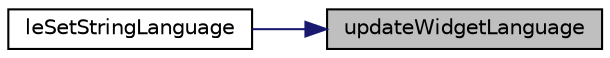digraph "updateWidgetLanguage"
{
 // LATEX_PDF_SIZE
  edge [fontname="Helvetica",fontsize="10",labelfontname="Helvetica",labelfontsize="10"];
  node [fontname="Helvetica",fontsize="10",shape=record];
  rankdir="RL";
  Node1 [label="updateWidgetLanguage",height=0.2,width=0.4,color="black", fillcolor="grey75", style="filled", fontcolor="black",tooltip=" "];
  Node1 -> Node2 [dir="back",color="midnightblue",fontsize="10",style="solid",fontname="Helvetica"];
  Node2 [label="leSetStringLanguage",height=0.2,width=0.4,color="black", fillcolor="white", style="filled",URL="$legato__state_8h.html#a282dfc8323bda9d01dc611faa1c27ba5",tooltip=" "];
}
